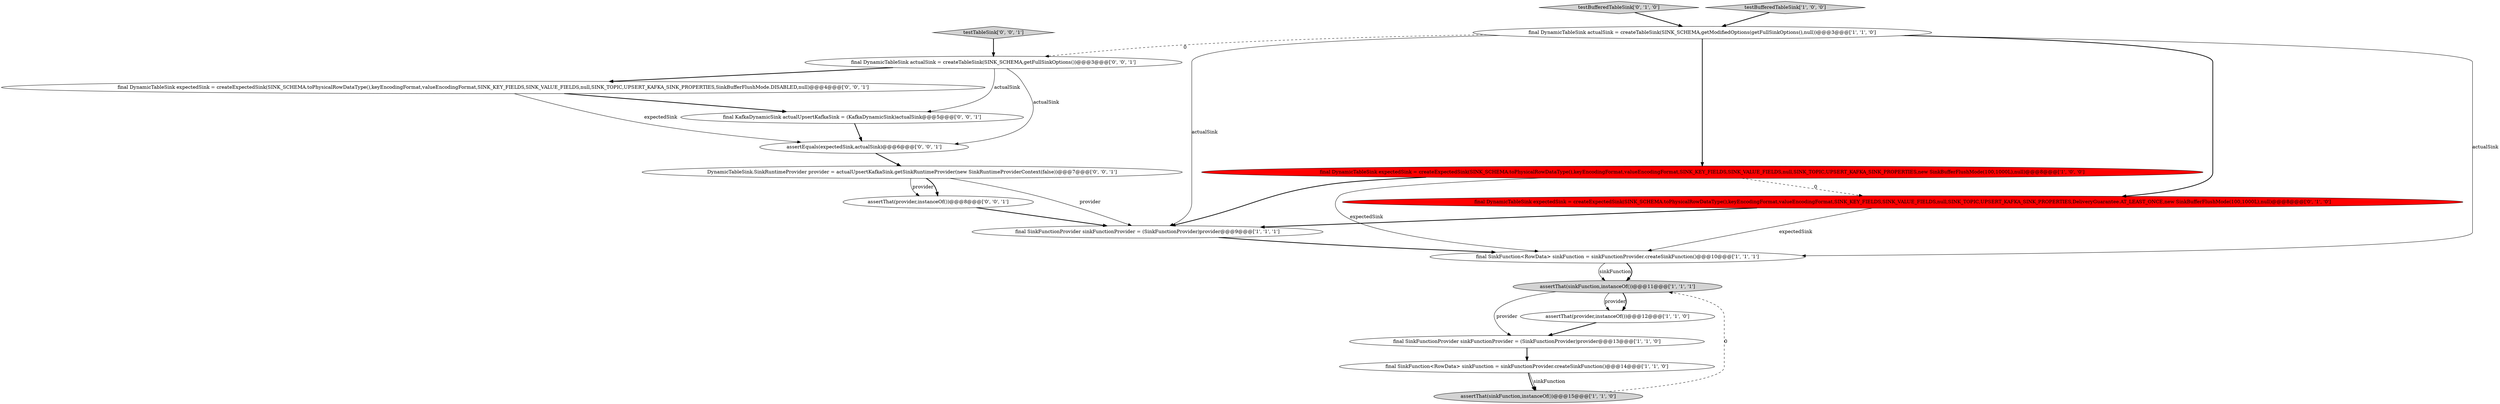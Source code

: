 digraph {
10 [style = filled, label = "testBufferedTableSink['0', '1', '0']", fillcolor = lightgray, shape = diamond image = "AAA0AAABBB2BBB"];
16 [style = filled, label = "assertThat(provider,instanceOf())@@@8@@@['0', '0', '1']", fillcolor = white, shape = ellipse image = "AAA0AAABBB3BBB"];
4 [style = filled, label = "final SinkFunction<RowData> sinkFunction = sinkFunctionProvider.createSinkFunction()@@@10@@@['1', '1', '1']", fillcolor = white, shape = ellipse image = "AAA0AAABBB1BBB"];
5 [style = filled, label = "assertThat(sinkFunction,instanceOf())@@@11@@@['1', '1', '1']", fillcolor = lightgray, shape = ellipse image = "AAA0AAABBB1BBB"];
14 [style = filled, label = "testTableSink['0', '0', '1']", fillcolor = lightgray, shape = diamond image = "AAA0AAABBB3BBB"];
3 [style = filled, label = "final DynamicTableSink actualSink = createTableSink(SINK_SCHEMA,getModifiedOptions(getFullSinkOptions(),null))@@@3@@@['1', '1', '0']", fillcolor = white, shape = ellipse image = "AAA0AAABBB1BBB"];
7 [style = filled, label = "final SinkFunctionProvider sinkFunctionProvider = (SinkFunctionProvider)provider@@@9@@@['1', '1', '1']", fillcolor = white, shape = ellipse image = "AAA0AAABBB1BBB"];
0 [style = filled, label = "assertThat(provider,instanceOf())@@@12@@@['1', '1', '0']", fillcolor = white, shape = ellipse image = "AAA0AAABBB1BBB"];
9 [style = filled, label = "testBufferedTableSink['1', '0', '0']", fillcolor = lightgray, shape = diamond image = "AAA0AAABBB1BBB"];
13 [style = filled, label = "final DynamicTableSink expectedSink = createExpectedSink(SINK_SCHEMA.toPhysicalRowDataType(),keyEncodingFormat,valueEncodingFormat,SINK_KEY_FIELDS,SINK_VALUE_FIELDS,null,SINK_TOPIC,UPSERT_KAFKA_SINK_PROPERTIES,SinkBufferFlushMode.DISABLED,null)@@@4@@@['0', '0', '1']", fillcolor = white, shape = ellipse image = "AAA0AAABBB3BBB"];
8 [style = filled, label = "final DynamicTableSink expectedSink = createExpectedSink(SINK_SCHEMA.toPhysicalRowDataType(),keyEncodingFormat,valueEncodingFormat,SINK_KEY_FIELDS,SINK_VALUE_FIELDS,null,SINK_TOPIC,UPSERT_KAFKA_SINK_PROPERTIES,new SinkBufferFlushMode(100,1000L),null)@@@8@@@['1', '0', '0']", fillcolor = red, shape = ellipse image = "AAA1AAABBB1BBB"];
18 [style = filled, label = "DynamicTableSink.SinkRuntimeProvider provider = actualUpsertKafkaSink.getSinkRuntimeProvider(new SinkRuntimeProviderContext(false))@@@7@@@['0', '0', '1']", fillcolor = white, shape = ellipse image = "AAA0AAABBB3BBB"];
1 [style = filled, label = "final SinkFunction<RowData> sinkFunction = sinkFunctionProvider.createSinkFunction()@@@14@@@['1', '1', '0']", fillcolor = white, shape = ellipse image = "AAA0AAABBB1BBB"];
12 [style = filled, label = "final KafkaDynamicSink actualUpsertKafkaSink = (KafkaDynamicSink)actualSink@@@5@@@['0', '0', '1']", fillcolor = white, shape = ellipse image = "AAA0AAABBB3BBB"];
17 [style = filled, label = "assertEquals(expectedSink,actualSink)@@@6@@@['0', '0', '1']", fillcolor = white, shape = ellipse image = "AAA0AAABBB3BBB"];
2 [style = filled, label = "assertThat(sinkFunction,instanceOf())@@@15@@@['1', '1', '0']", fillcolor = lightgray, shape = ellipse image = "AAA0AAABBB1BBB"];
11 [style = filled, label = "final DynamicTableSink expectedSink = createExpectedSink(SINK_SCHEMA.toPhysicalRowDataType(),keyEncodingFormat,valueEncodingFormat,SINK_KEY_FIELDS,SINK_VALUE_FIELDS,null,SINK_TOPIC,UPSERT_KAFKA_SINK_PROPERTIES,DeliveryGuarantee.AT_LEAST_ONCE,new SinkBufferFlushMode(100,1000L),null)@@@8@@@['0', '1', '0']", fillcolor = red, shape = ellipse image = "AAA1AAABBB2BBB"];
6 [style = filled, label = "final SinkFunctionProvider sinkFunctionProvider = (SinkFunctionProvider)provider@@@13@@@['1', '1', '0']", fillcolor = white, shape = ellipse image = "AAA0AAABBB1BBB"];
15 [style = filled, label = "final DynamicTableSink actualSink = createTableSink(SINK_SCHEMA,getFullSinkOptions())@@@3@@@['0', '0', '1']", fillcolor = white, shape = ellipse image = "AAA0AAABBB3BBB"];
8->4 [style = solid, label="expectedSink"];
15->13 [style = bold, label=""];
0->6 [style = bold, label=""];
15->17 [style = solid, label="actualSink"];
12->17 [style = bold, label=""];
16->7 [style = bold, label=""];
3->11 [style = bold, label=""];
13->17 [style = solid, label="expectedSink"];
10->3 [style = bold, label=""];
7->4 [style = bold, label=""];
4->5 [style = solid, label="sinkFunction"];
5->0 [style = solid, label="provider"];
8->7 [style = bold, label=""];
6->1 [style = bold, label=""];
18->16 [style = solid, label="provider"];
2->5 [style = dashed, label="0"];
18->7 [style = solid, label="provider"];
13->12 [style = bold, label=""];
1->2 [style = solid, label="sinkFunction"];
5->6 [style = solid, label="provider"];
5->0 [style = bold, label=""];
3->8 [style = bold, label=""];
11->7 [style = bold, label=""];
3->15 [style = dashed, label="0"];
9->3 [style = bold, label=""];
14->15 [style = bold, label=""];
1->2 [style = bold, label=""];
15->12 [style = solid, label="actualSink"];
8->11 [style = dashed, label="0"];
4->5 [style = bold, label=""];
3->7 [style = solid, label="actualSink"];
11->4 [style = solid, label="expectedSink"];
17->18 [style = bold, label=""];
3->4 [style = solid, label="actualSink"];
18->16 [style = bold, label=""];
}
